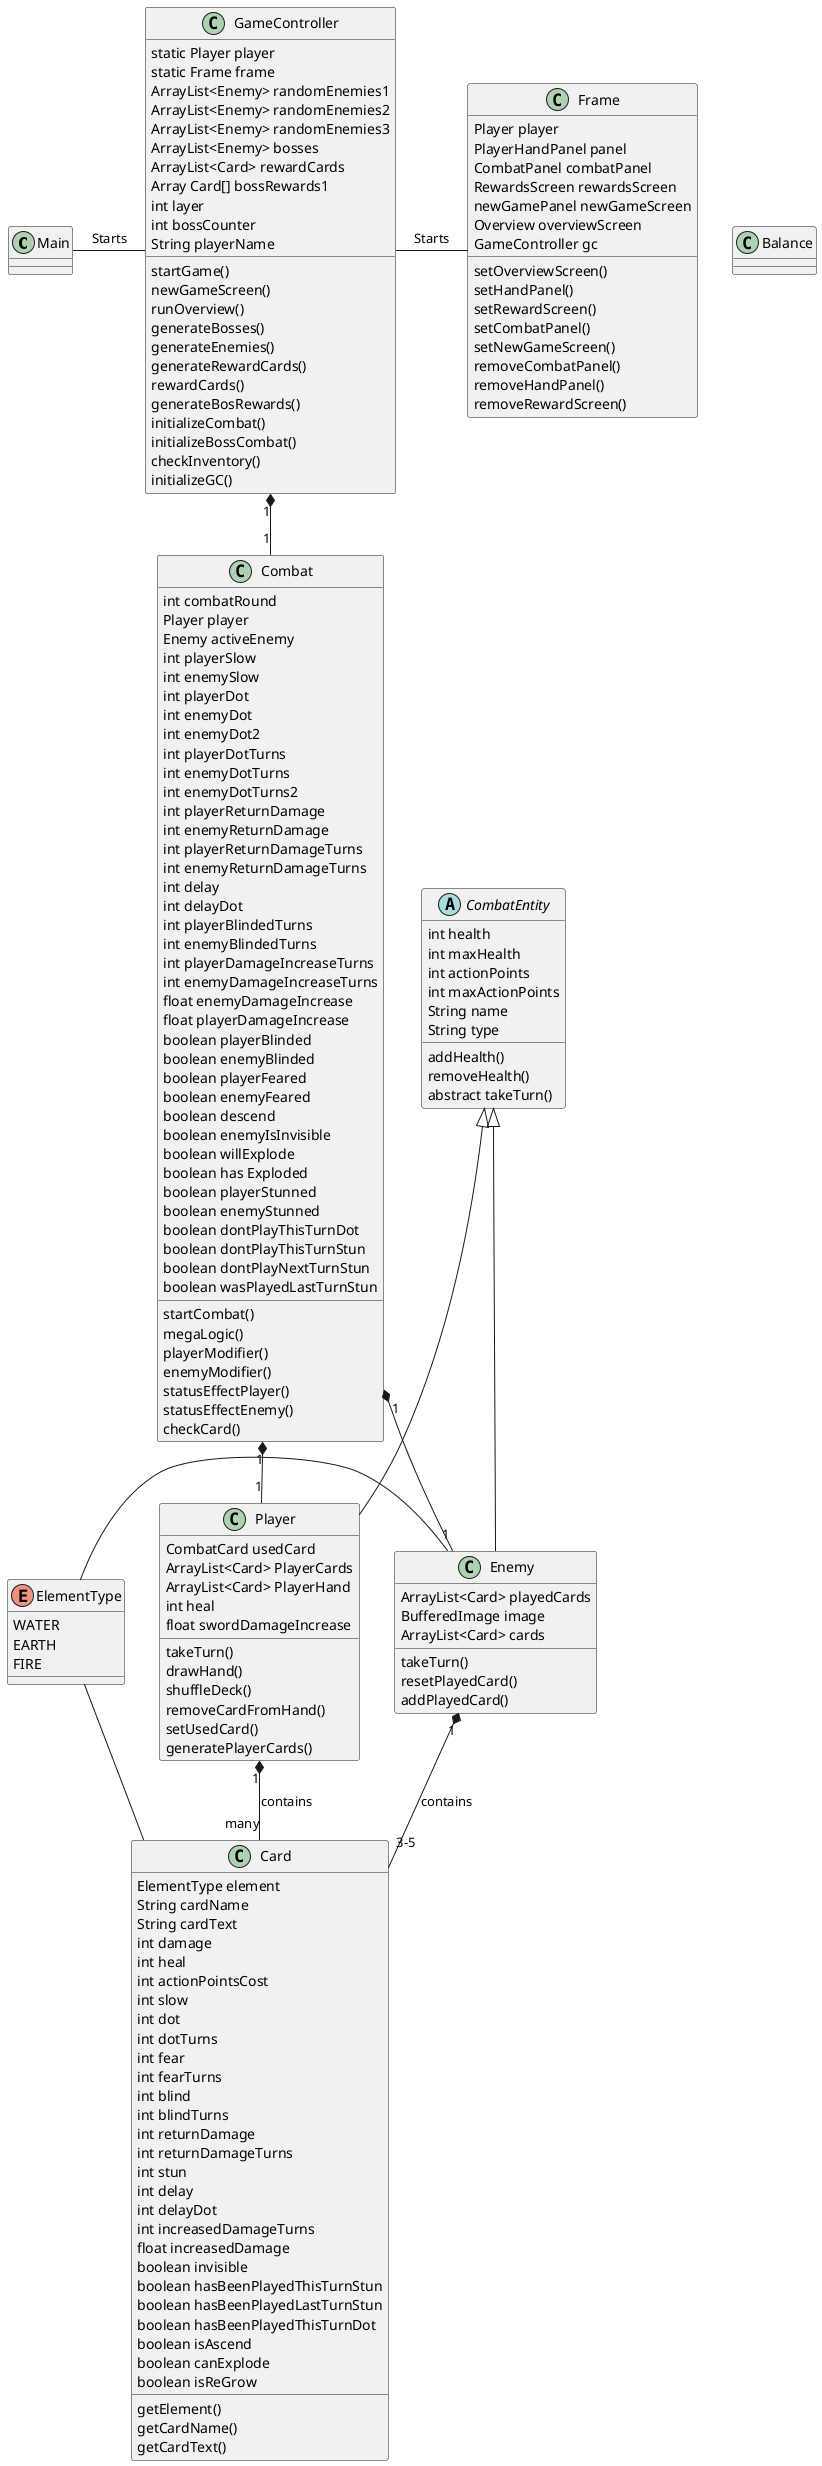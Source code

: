 @startuml
'https://plantuml.com/class-diagram

class Main

enum ElementType {
WATER
EARTH
FIRE
}

class GameController {
static Player player
static Frame frame
ArrayList<Enemy> randomEnemies1
ArrayList<Enemy> randomEnemies2
ArrayList<Enemy> randomEnemies3
ArrayList<Enemy> bosses
ArrayList<Card> rewardCards
Array Card[] bossRewards1
int layer
int bossCounter
String playerName
startGame()
newGameScreen()
runOverview()
generateBosses()
generateEnemies()
generateRewardCards()
rewardCards()
generateBosRewards()
initializeCombat()
initializeBossCombat()
checkInventory()
initializeGC()
}

class Combat {
int combatRound
Player player
Enemy activeEnemy
int playerSlow
int enemySlow
int playerDot
int enemyDot
int enemyDot2
int playerDotTurns
int enemyDotTurns
int enemyDotTurns2
int playerReturnDamage
int enemyReturnDamage
int playerReturnDamageTurns
int enemyReturnDamageTurns
int delay
int delayDot
int playerBlindedTurns
int enemyBlindedTurns
int playerDamageIncreaseTurns
int enemyDamageIncreaseTurns
float enemyDamageIncrease
float playerDamageIncrease
boolean playerBlinded
boolean enemyBlinded
boolean playerFeared
boolean enemyFeared
boolean descend
boolean enemyIsInvisible
boolean willExplode
boolean has Exploded
boolean playerStunned
boolean enemyStunned
boolean dontPlayThisTurnDot
boolean dontPlayThisTurnStun
boolean dontPlayNextTurnStun
boolean wasPlayedLastTurnStun


startCombat()
megaLogic()
playerModifier()
enemyModifier()
statusEffectPlayer()
statusEffectEnemy()
checkCard()
}

abstract class CombatEntity {
int health
int maxHealth
int actionPoints
int maxActionPoints
String name
String type
addHealth()
removeHealth()
abstract takeTurn()
}

class Player {
CombatCard usedCard
ArrayList<Card> PlayerCards
ArrayList<Card> PlayerHand
int heal
float swordDamageIncrease
takeTurn()
drawHand()
shuffleDeck()
removeCardFromHand()
setUsedCard()
generatePlayerCards()
}

class Enemy{
 ArrayList<Card> playedCards
 BufferedImage image
 ArrayList<Card> cards
takeTurn()
resetPlayedCard()
addPlayedCard()
}

class Card {
ElementType element
String cardName
String cardText
int damage
int heal
int actionPointsCost
int slow
int dot
int dotTurns
int fear
int fearTurns
int blind
int blindTurns
int returnDamage
int returnDamageTurns
int stun
int delay
int delayDot
int increasedDamageTurns
float increasedDamage
boolean invisible
boolean hasBeenPlayedThisTurnStun
boolean hasBeenPlayedLastTurnStun
boolean hasBeenPlayedThisTurnDot
boolean isAscend
boolean canExplode
boolean isReGrow
getElement()
getCardName()
getCardText()
}

class Balance {
}

class Frame {
Player player
PlayerHandPanel panel
CombatPanel combatPanel
RewardsScreen rewardsScreen
newGamePanel newGameScreen
Overview overviewScreen
GameController gc
setOverviewScreen()
setHandPanel()
setRewardScreen()
setCombatPanel()
setNewGameScreen()
removeCombatPanel()
removeHandPanel()
removeRewardScreen()
}


Main - GameController : Starts
GameController "1" *-- "1"Combat
Combat "1" *-- "1" Player
Combat "1" *-- "1" Enemy
CombatEntity <|-- Player
CombatEntity <|-- Enemy
Player "1" *-- "many" Card : contains
Enemy "1" *-- "3-5" Card : contains
ElementType - Enemy
ElementType - Card

GameController - Frame : Starts

@enduml